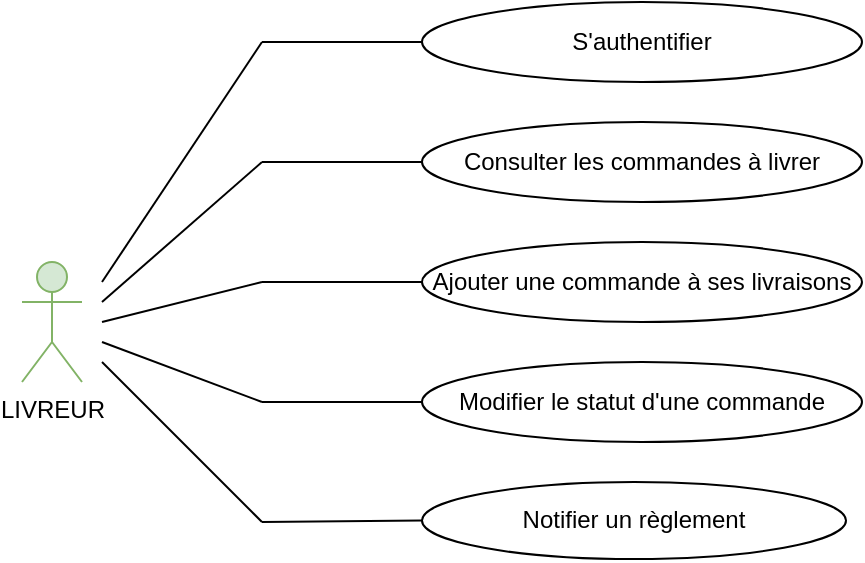 <mxfile version="13.1.14" type="github">
  <diagram id="YEW_XgKMcBk3fxVD1bnq" name="Page-1">
    <mxGraphModel dx="946" dy="525" grid="1" gridSize="10" guides="1" tooltips="1" connect="1" arrows="1" fold="1" page="1" pageScale="1" pageWidth="827" pageHeight="1169" math="0" shadow="0">
      <root>
        <mxCell id="0" />
        <mxCell id="1" parent="0" />
        <mxCell id="R-UamuHSypKIa0kRamz_-2" value="LIVREUR" style="shape=umlActor;verticalLabelPosition=bottom;labelBackgroundColor=#ffffff;verticalAlign=top;html=1;outlineConnect=0;fillColor=#d5e8d4;strokeColor=#82b366;" parent="1" vertex="1">
          <mxGeometry x="40" y="230" width="30" height="60" as="geometry" />
        </mxCell>
        <mxCell id="R-UamuHSypKIa0kRamz_-5" value="" style="endArrow=none;html=1;endFill=0;" parent="1" edge="1">
          <mxGeometry width="50" height="50" relative="1" as="geometry">
            <mxPoint x="80" y="240" as="sourcePoint" />
            <mxPoint x="160" y="120" as="targetPoint" />
          </mxGeometry>
        </mxCell>
        <mxCell id="R-UamuHSypKIa0kRamz_-6" value="" style="endArrow=none;html=1;exitX=0;exitY=0.5;exitDx=0;exitDy=0;" parent="1" source="R-UamuHSypKIa0kRamz_-7" edge="1">
          <mxGeometry width="50" height="50" relative="1" as="geometry">
            <mxPoint x="240" y="120" as="sourcePoint" />
            <mxPoint x="160" y="120" as="targetPoint" />
          </mxGeometry>
        </mxCell>
        <mxCell id="R-UamuHSypKIa0kRamz_-7" value="S&#39;authentifier" style="ellipse;whiteSpace=wrap;html=1;" parent="1" vertex="1">
          <mxGeometry x="240" y="100" width="220" height="40" as="geometry" />
        </mxCell>
        <mxCell id="R-UamuHSypKIa0kRamz_-10" value="Consulter les commandes à livrer" style="ellipse;whiteSpace=wrap;html=1;" parent="1" vertex="1">
          <mxGeometry x="240" y="160" width="220" height="40" as="geometry" />
        </mxCell>
        <mxCell id="R-UamuHSypKIa0kRamz_-11" value="" style="endArrow=none;html=1;entryX=0;entryY=0.5;entryDx=0;entryDy=0;" parent="1" target="R-UamuHSypKIa0kRamz_-10" edge="1">
          <mxGeometry width="50" height="50" relative="1" as="geometry">
            <mxPoint x="160" y="180" as="sourcePoint" />
            <mxPoint x="440" y="280" as="targetPoint" />
          </mxGeometry>
        </mxCell>
        <mxCell id="R-UamuHSypKIa0kRamz_-12" value="Ajouter une commande à ses livraisons" style="ellipse;whiteSpace=wrap;html=1;" parent="1" vertex="1">
          <mxGeometry x="240" y="220" width="220" height="40" as="geometry" />
        </mxCell>
        <mxCell id="R-UamuHSypKIa0kRamz_-13" value="Modifier le statut d&#39;une commande" style="ellipse;whiteSpace=wrap;html=1;" parent="1" vertex="1">
          <mxGeometry x="240" y="280" width="220" height="40" as="geometry" />
        </mxCell>
        <mxCell id="R-UamuHSypKIa0kRamz_-14" value="Notifier un règlement" style="ellipse;whiteSpace=wrap;html=1;aspect=fixed;" parent="1" vertex="1">
          <mxGeometry x="240" y="340" width="212" height="38.56" as="geometry" />
        </mxCell>
        <mxCell id="R-UamuHSypKIa0kRamz_-15" value="" style="endArrow=none;html=1;entryX=0;entryY=0.5;entryDx=0;entryDy=0;" parent="1" target="R-UamuHSypKIa0kRamz_-12" edge="1">
          <mxGeometry width="50" height="50" relative="1" as="geometry">
            <mxPoint x="160" y="240" as="sourcePoint" />
            <mxPoint x="440" y="280" as="targetPoint" />
          </mxGeometry>
        </mxCell>
        <mxCell id="R-UamuHSypKIa0kRamz_-16" value="" style="endArrow=none;html=1;exitX=0;exitY=0.5;exitDx=0;exitDy=0;" parent="1" source="R-UamuHSypKIa0kRamz_-13" edge="1">
          <mxGeometry width="50" height="50" relative="1" as="geometry">
            <mxPoint x="390" y="330" as="sourcePoint" />
            <mxPoint x="160" y="300" as="targetPoint" />
          </mxGeometry>
        </mxCell>
        <mxCell id="R-UamuHSypKIa0kRamz_-17" value="" style="endArrow=none;html=1;entryX=0;entryY=0.5;entryDx=0;entryDy=0;" parent="1" target="R-UamuHSypKIa0kRamz_-14" edge="1">
          <mxGeometry width="50" height="50" relative="1" as="geometry">
            <mxPoint x="160" y="360" as="sourcePoint" />
            <mxPoint x="440" y="280" as="targetPoint" />
          </mxGeometry>
        </mxCell>
        <mxCell id="R-UamuHSypKIa0kRamz_-18" value="" style="endArrow=none;html=1;" parent="1" edge="1">
          <mxGeometry width="50" height="50" relative="1" as="geometry">
            <mxPoint x="160" y="180" as="sourcePoint" />
            <mxPoint x="80" y="250" as="targetPoint" />
          </mxGeometry>
        </mxCell>
        <mxCell id="R-UamuHSypKIa0kRamz_-19" value="" style="endArrow=none;html=1;" parent="1" edge="1">
          <mxGeometry width="50" height="50" relative="1" as="geometry">
            <mxPoint x="80" y="260" as="sourcePoint" />
            <mxPoint x="160" y="240" as="targetPoint" />
          </mxGeometry>
        </mxCell>
        <mxCell id="R-UamuHSypKIa0kRamz_-20" value="" style="endArrow=none;html=1;" parent="1" edge="1">
          <mxGeometry width="50" height="50" relative="1" as="geometry">
            <mxPoint x="80" y="270" as="sourcePoint" />
            <mxPoint x="160" y="300" as="targetPoint" />
          </mxGeometry>
        </mxCell>
        <mxCell id="R-UamuHSypKIa0kRamz_-21" value="" style="endArrow=none;html=1;" parent="1" edge="1">
          <mxGeometry width="50" height="50" relative="1" as="geometry">
            <mxPoint x="160" y="360" as="sourcePoint" />
            <mxPoint x="80" y="280" as="targetPoint" />
          </mxGeometry>
        </mxCell>
      </root>
    </mxGraphModel>
  </diagram>
</mxfile>
